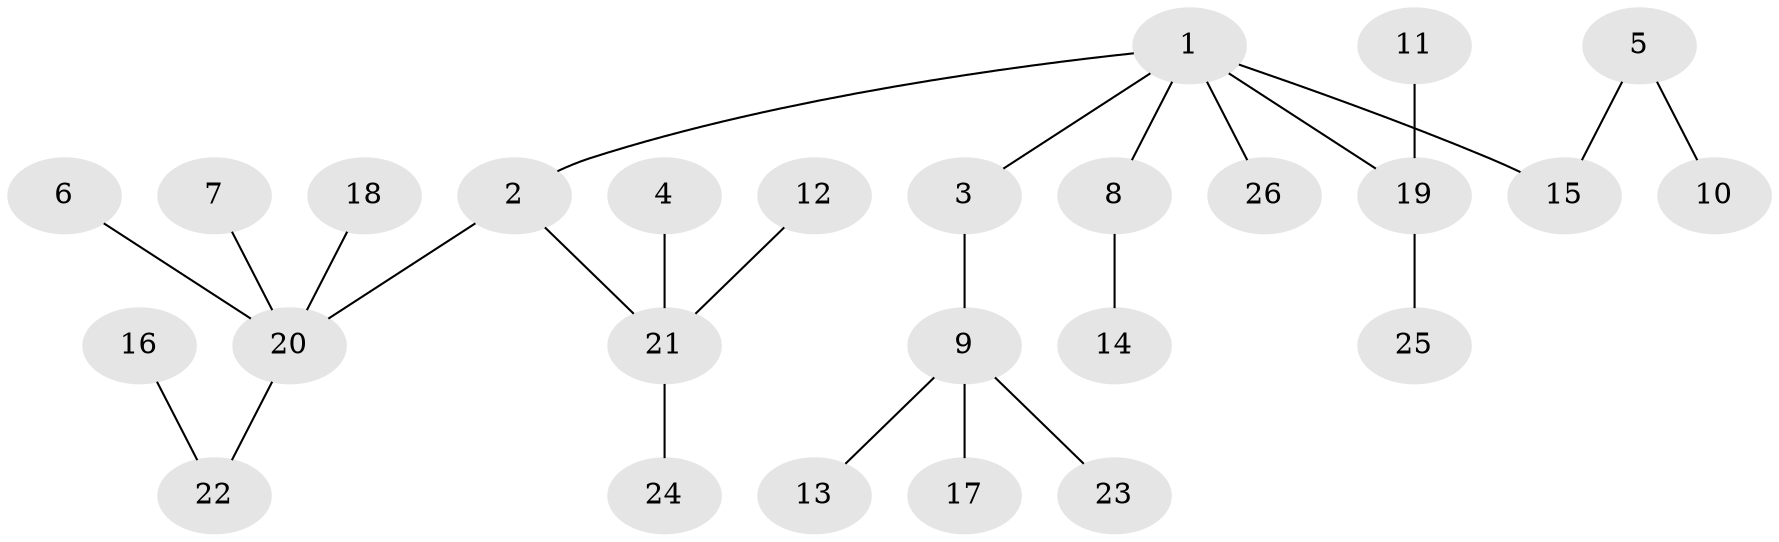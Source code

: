 // original degree distribution, {3: 0.1568627450980392, 4: 0.0784313725490196, 5: 0.0392156862745098, 1: 0.5490196078431373, 6: 0.0196078431372549, 2: 0.1568627450980392}
// Generated by graph-tools (version 1.1) at 2025/50/03/09/25 03:50:25]
// undirected, 26 vertices, 25 edges
graph export_dot {
graph [start="1"]
  node [color=gray90,style=filled];
  1;
  2;
  3;
  4;
  5;
  6;
  7;
  8;
  9;
  10;
  11;
  12;
  13;
  14;
  15;
  16;
  17;
  18;
  19;
  20;
  21;
  22;
  23;
  24;
  25;
  26;
  1 -- 2 [weight=1.0];
  1 -- 3 [weight=1.0];
  1 -- 8 [weight=1.0];
  1 -- 15 [weight=1.0];
  1 -- 19 [weight=1.0];
  1 -- 26 [weight=1.0];
  2 -- 20 [weight=1.0];
  2 -- 21 [weight=1.0];
  3 -- 9 [weight=1.0];
  4 -- 21 [weight=1.0];
  5 -- 10 [weight=1.0];
  5 -- 15 [weight=1.0];
  6 -- 20 [weight=1.0];
  7 -- 20 [weight=1.0];
  8 -- 14 [weight=1.0];
  9 -- 13 [weight=1.0];
  9 -- 17 [weight=1.0];
  9 -- 23 [weight=1.0];
  11 -- 19 [weight=1.0];
  12 -- 21 [weight=1.0];
  16 -- 22 [weight=1.0];
  18 -- 20 [weight=1.0];
  19 -- 25 [weight=1.0];
  20 -- 22 [weight=1.0];
  21 -- 24 [weight=1.0];
}
